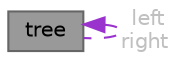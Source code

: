 digraph "tree"
{
 // LATEX_PDF_SIZE
  bgcolor="transparent";
  edge [fontname=Helvetica,fontsize=10,labelfontname=Helvetica,labelfontsize=10];
  node [fontname=Helvetica,fontsize=10,shape=box,height=0.2,width=0.4];
  Node1 [id="Node000001",label="tree",height=0.2,width=0.4,color="gray40", fillcolor="grey60", style="filled", fontcolor="black",tooltip="Structure representing a binary tree node."];
  Node1 -> Node1 [id="edge1_Node000001_Node000001",dir="back",color="darkorchid3",style="dashed",tooltip=" ",label=" left\nright",fontcolor="grey" ];
}
